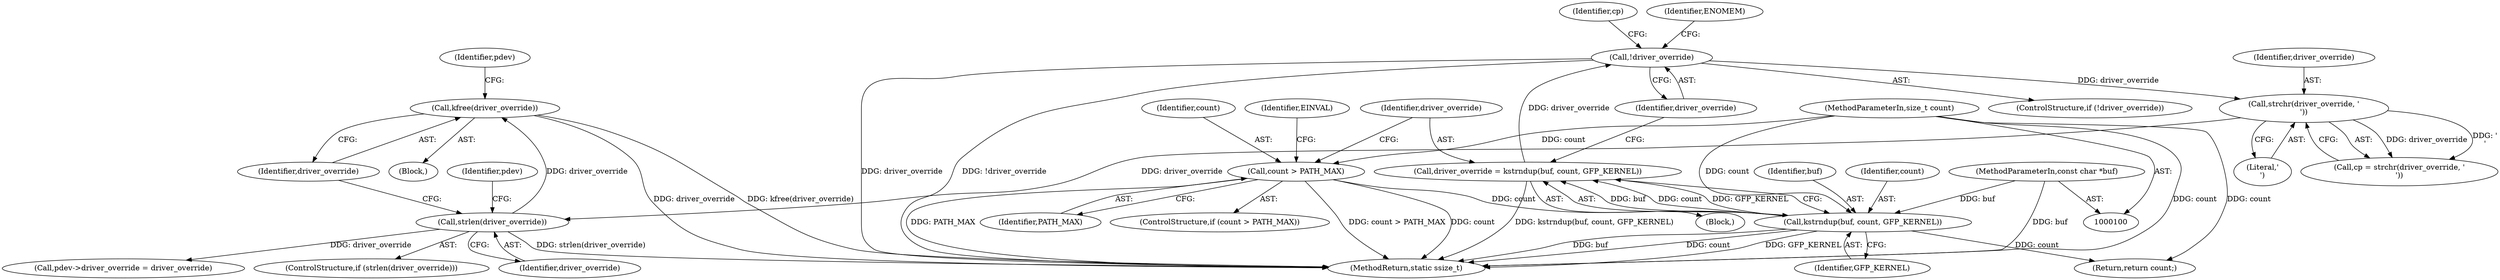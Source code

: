 digraph "0_linux_6265539776a0810b7ce6398c27866ddb9c6bd154_0@API" {
"1000162" [label="(Call,kfree(driver_override))"];
"1000152" [label="(Call,strlen(driver_override))"];
"1000135" [label="(Call,strchr(driver_override, '\n'))"];
"1000128" [label="(Call,!driver_override)"];
"1000121" [label="(Call,driver_override = kstrndup(buf, count, GFP_KERNEL))"];
"1000123" [label="(Call,kstrndup(buf, count, GFP_KERNEL))"];
"1000103" [label="(MethodParameterIn,const char *buf)"];
"1000115" [label="(Call,count > PATH_MAX)"];
"1000104" [label="(MethodParameterIn,size_t count)"];
"1000116" [label="(Identifier,count)"];
"1000105" [label="(Block,)"];
"1000114" [label="(ControlStructure,if (count > PATH_MAX))"];
"1000126" [label="(Identifier,GFP_KERNEL)"];
"1000124" [label="(Identifier,buf)"];
"1000163" [label="(Identifier,driver_override)"];
"1000129" [label="(Identifier,driver_override)"];
"1000127" [label="(ControlStructure,if (!driver_override))"];
"1000134" [label="(Identifier,cp)"];
"1000125" [label="(Identifier,count)"];
"1000151" [label="(ControlStructure,if (strlen(driver_override)))"];
"1000166" [label="(Identifier,pdev)"];
"1000162" [label="(Call,kfree(driver_override))"];
"1000133" [label="(Call,cp = strchr(driver_override, '\n'))"];
"1000135" [label="(Call,strchr(driver_override, '\n'))"];
"1000117" [label="(Identifier,PATH_MAX)"];
"1000123" [label="(Call,kstrndup(buf, count, GFP_KERNEL))"];
"1000122" [label="(Identifier,driver_override)"];
"1000152" [label="(Call,strlen(driver_override))"];
"1000153" [label="(Identifier,driver_override)"];
"1000173" [label="(Return,return count;)"];
"1000104" [label="(MethodParameterIn,size_t count)"];
"1000115" [label="(Call,count > PATH_MAX)"];
"1000103" [label="(MethodParameterIn,const char *buf)"];
"1000157" [label="(Identifier,pdev)"];
"1000175" [label="(MethodReturn,static ssize_t)"];
"1000132" [label="(Identifier,ENOMEM)"];
"1000121" [label="(Call,driver_override = kstrndup(buf, count, GFP_KERNEL))"];
"1000137" [label="(Literal,'\n')"];
"1000128" [label="(Call,!driver_override)"];
"1000161" [label="(Block,)"];
"1000136" [label="(Identifier,driver_override)"];
"1000155" [label="(Call,pdev->driver_override = driver_override)"];
"1000120" [label="(Identifier,EINVAL)"];
"1000162" -> "1000161"  [label="AST: "];
"1000162" -> "1000163"  [label="CFG: "];
"1000163" -> "1000162"  [label="AST: "];
"1000166" -> "1000162"  [label="CFG: "];
"1000162" -> "1000175"  [label="DDG: driver_override"];
"1000162" -> "1000175"  [label="DDG: kfree(driver_override)"];
"1000152" -> "1000162"  [label="DDG: driver_override"];
"1000152" -> "1000151"  [label="AST: "];
"1000152" -> "1000153"  [label="CFG: "];
"1000153" -> "1000152"  [label="AST: "];
"1000157" -> "1000152"  [label="CFG: "];
"1000163" -> "1000152"  [label="CFG: "];
"1000152" -> "1000175"  [label="DDG: strlen(driver_override)"];
"1000135" -> "1000152"  [label="DDG: driver_override"];
"1000152" -> "1000155"  [label="DDG: driver_override"];
"1000135" -> "1000133"  [label="AST: "];
"1000135" -> "1000137"  [label="CFG: "];
"1000136" -> "1000135"  [label="AST: "];
"1000137" -> "1000135"  [label="AST: "];
"1000133" -> "1000135"  [label="CFG: "];
"1000135" -> "1000133"  [label="DDG: driver_override"];
"1000135" -> "1000133"  [label="DDG: '\n'"];
"1000128" -> "1000135"  [label="DDG: driver_override"];
"1000128" -> "1000127"  [label="AST: "];
"1000128" -> "1000129"  [label="CFG: "];
"1000129" -> "1000128"  [label="AST: "];
"1000132" -> "1000128"  [label="CFG: "];
"1000134" -> "1000128"  [label="CFG: "];
"1000128" -> "1000175"  [label="DDG: driver_override"];
"1000128" -> "1000175"  [label="DDG: !driver_override"];
"1000121" -> "1000128"  [label="DDG: driver_override"];
"1000121" -> "1000105"  [label="AST: "];
"1000121" -> "1000123"  [label="CFG: "];
"1000122" -> "1000121"  [label="AST: "];
"1000123" -> "1000121"  [label="AST: "];
"1000129" -> "1000121"  [label="CFG: "];
"1000121" -> "1000175"  [label="DDG: kstrndup(buf, count, GFP_KERNEL)"];
"1000123" -> "1000121"  [label="DDG: buf"];
"1000123" -> "1000121"  [label="DDG: count"];
"1000123" -> "1000121"  [label="DDG: GFP_KERNEL"];
"1000123" -> "1000126"  [label="CFG: "];
"1000124" -> "1000123"  [label="AST: "];
"1000125" -> "1000123"  [label="AST: "];
"1000126" -> "1000123"  [label="AST: "];
"1000123" -> "1000175"  [label="DDG: count"];
"1000123" -> "1000175"  [label="DDG: GFP_KERNEL"];
"1000123" -> "1000175"  [label="DDG: buf"];
"1000103" -> "1000123"  [label="DDG: buf"];
"1000115" -> "1000123"  [label="DDG: count"];
"1000104" -> "1000123"  [label="DDG: count"];
"1000123" -> "1000173"  [label="DDG: count"];
"1000103" -> "1000100"  [label="AST: "];
"1000103" -> "1000175"  [label="DDG: buf"];
"1000115" -> "1000114"  [label="AST: "];
"1000115" -> "1000117"  [label="CFG: "];
"1000116" -> "1000115"  [label="AST: "];
"1000117" -> "1000115"  [label="AST: "];
"1000120" -> "1000115"  [label="CFG: "];
"1000122" -> "1000115"  [label="CFG: "];
"1000115" -> "1000175"  [label="DDG: count"];
"1000115" -> "1000175"  [label="DDG: PATH_MAX"];
"1000115" -> "1000175"  [label="DDG: count > PATH_MAX"];
"1000104" -> "1000115"  [label="DDG: count"];
"1000104" -> "1000100"  [label="AST: "];
"1000104" -> "1000175"  [label="DDG: count"];
"1000104" -> "1000173"  [label="DDG: count"];
}
